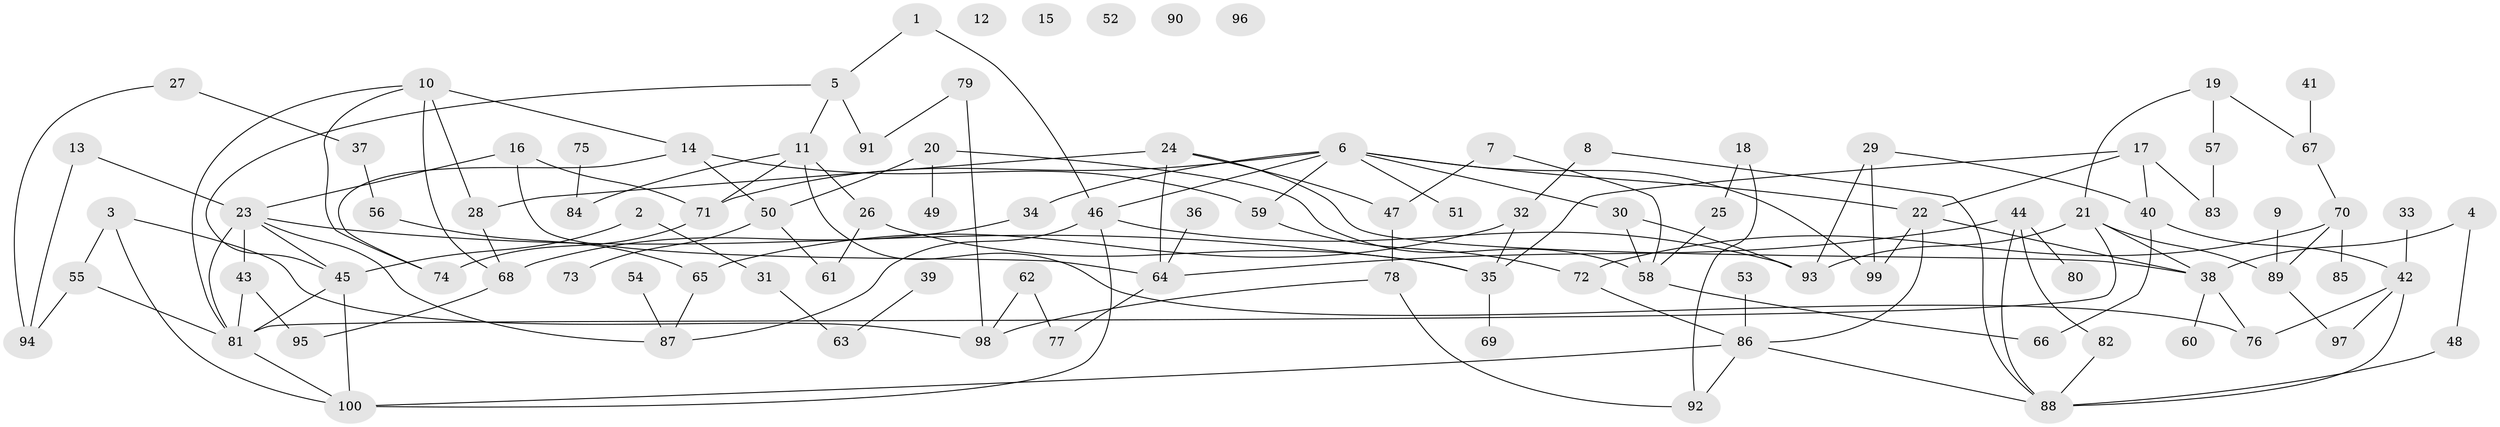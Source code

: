 // Generated by graph-tools (version 1.1) at 2025/40/03/09/25 04:40:15]
// undirected, 100 vertices, 143 edges
graph export_dot {
graph [start="1"]
  node [color=gray90,style=filled];
  1;
  2;
  3;
  4;
  5;
  6;
  7;
  8;
  9;
  10;
  11;
  12;
  13;
  14;
  15;
  16;
  17;
  18;
  19;
  20;
  21;
  22;
  23;
  24;
  25;
  26;
  27;
  28;
  29;
  30;
  31;
  32;
  33;
  34;
  35;
  36;
  37;
  38;
  39;
  40;
  41;
  42;
  43;
  44;
  45;
  46;
  47;
  48;
  49;
  50;
  51;
  52;
  53;
  54;
  55;
  56;
  57;
  58;
  59;
  60;
  61;
  62;
  63;
  64;
  65;
  66;
  67;
  68;
  69;
  70;
  71;
  72;
  73;
  74;
  75;
  76;
  77;
  78;
  79;
  80;
  81;
  82;
  83;
  84;
  85;
  86;
  87;
  88;
  89;
  90;
  91;
  92;
  93;
  94;
  95;
  96;
  97;
  98;
  99;
  100;
  1 -- 5;
  1 -- 46;
  2 -- 31;
  2 -- 45;
  3 -- 55;
  3 -- 98;
  3 -- 100;
  4 -- 38;
  4 -- 48;
  5 -- 11;
  5 -- 45;
  5 -- 91;
  6 -- 22;
  6 -- 30;
  6 -- 34;
  6 -- 46;
  6 -- 51;
  6 -- 59;
  6 -- 71;
  6 -- 99;
  7 -- 47;
  7 -- 58;
  8 -- 32;
  8 -- 88;
  9 -- 89;
  10 -- 14;
  10 -- 28;
  10 -- 68;
  10 -- 74;
  10 -- 81;
  11 -- 26;
  11 -- 71;
  11 -- 76;
  11 -- 84;
  13 -- 23;
  13 -- 94;
  14 -- 50;
  14 -- 59;
  14 -- 74;
  16 -- 23;
  16 -- 64;
  16 -- 71;
  17 -- 22;
  17 -- 35;
  17 -- 40;
  17 -- 83;
  18 -- 25;
  18 -- 92;
  19 -- 21;
  19 -- 57;
  19 -- 67;
  20 -- 49;
  20 -- 50;
  20 -- 58;
  21 -- 38;
  21 -- 81;
  21 -- 89;
  21 -- 93;
  22 -- 38;
  22 -- 86;
  22 -- 99;
  23 -- 35;
  23 -- 43;
  23 -- 45;
  23 -- 81;
  23 -- 87;
  24 -- 28;
  24 -- 38;
  24 -- 47;
  24 -- 64;
  25 -- 58;
  26 -- 35;
  26 -- 61;
  27 -- 37;
  27 -- 94;
  28 -- 68;
  29 -- 40;
  29 -- 93;
  29 -- 99;
  30 -- 58;
  30 -- 93;
  31 -- 63;
  32 -- 35;
  32 -- 65;
  33 -- 42;
  34 -- 68;
  35 -- 69;
  36 -- 64;
  37 -- 56;
  38 -- 60;
  38 -- 76;
  39 -- 63;
  40 -- 42;
  40 -- 66;
  41 -- 67;
  42 -- 76;
  42 -- 88;
  42 -- 97;
  43 -- 81;
  43 -- 95;
  44 -- 64;
  44 -- 80;
  44 -- 82;
  44 -- 88;
  45 -- 81;
  45 -- 100;
  46 -- 87;
  46 -- 93;
  46 -- 100;
  47 -- 78;
  48 -- 88;
  50 -- 61;
  50 -- 73;
  53 -- 86;
  54 -- 87;
  55 -- 81;
  55 -- 94;
  56 -- 65;
  57 -- 83;
  58 -- 66;
  59 -- 72;
  62 -- 77;
  62 -- 98;
  64 -- 77;
  65 -- 87;
  67 -- 70;
  68 -- 95;
  70 -- 72;
  70 -- 85;
  70 -- 89;
  71 -- 74;
  72 -- 86;
  75 -- 84;
  78 -- 92;
  78 -- 98;
  79 -- 91;
  79 -- 98;
  81 -- 100;
  82 -- 88;
  86 -- 88;
  86 -- 92;
  86 -- 100;
  89 -- 97;
}
